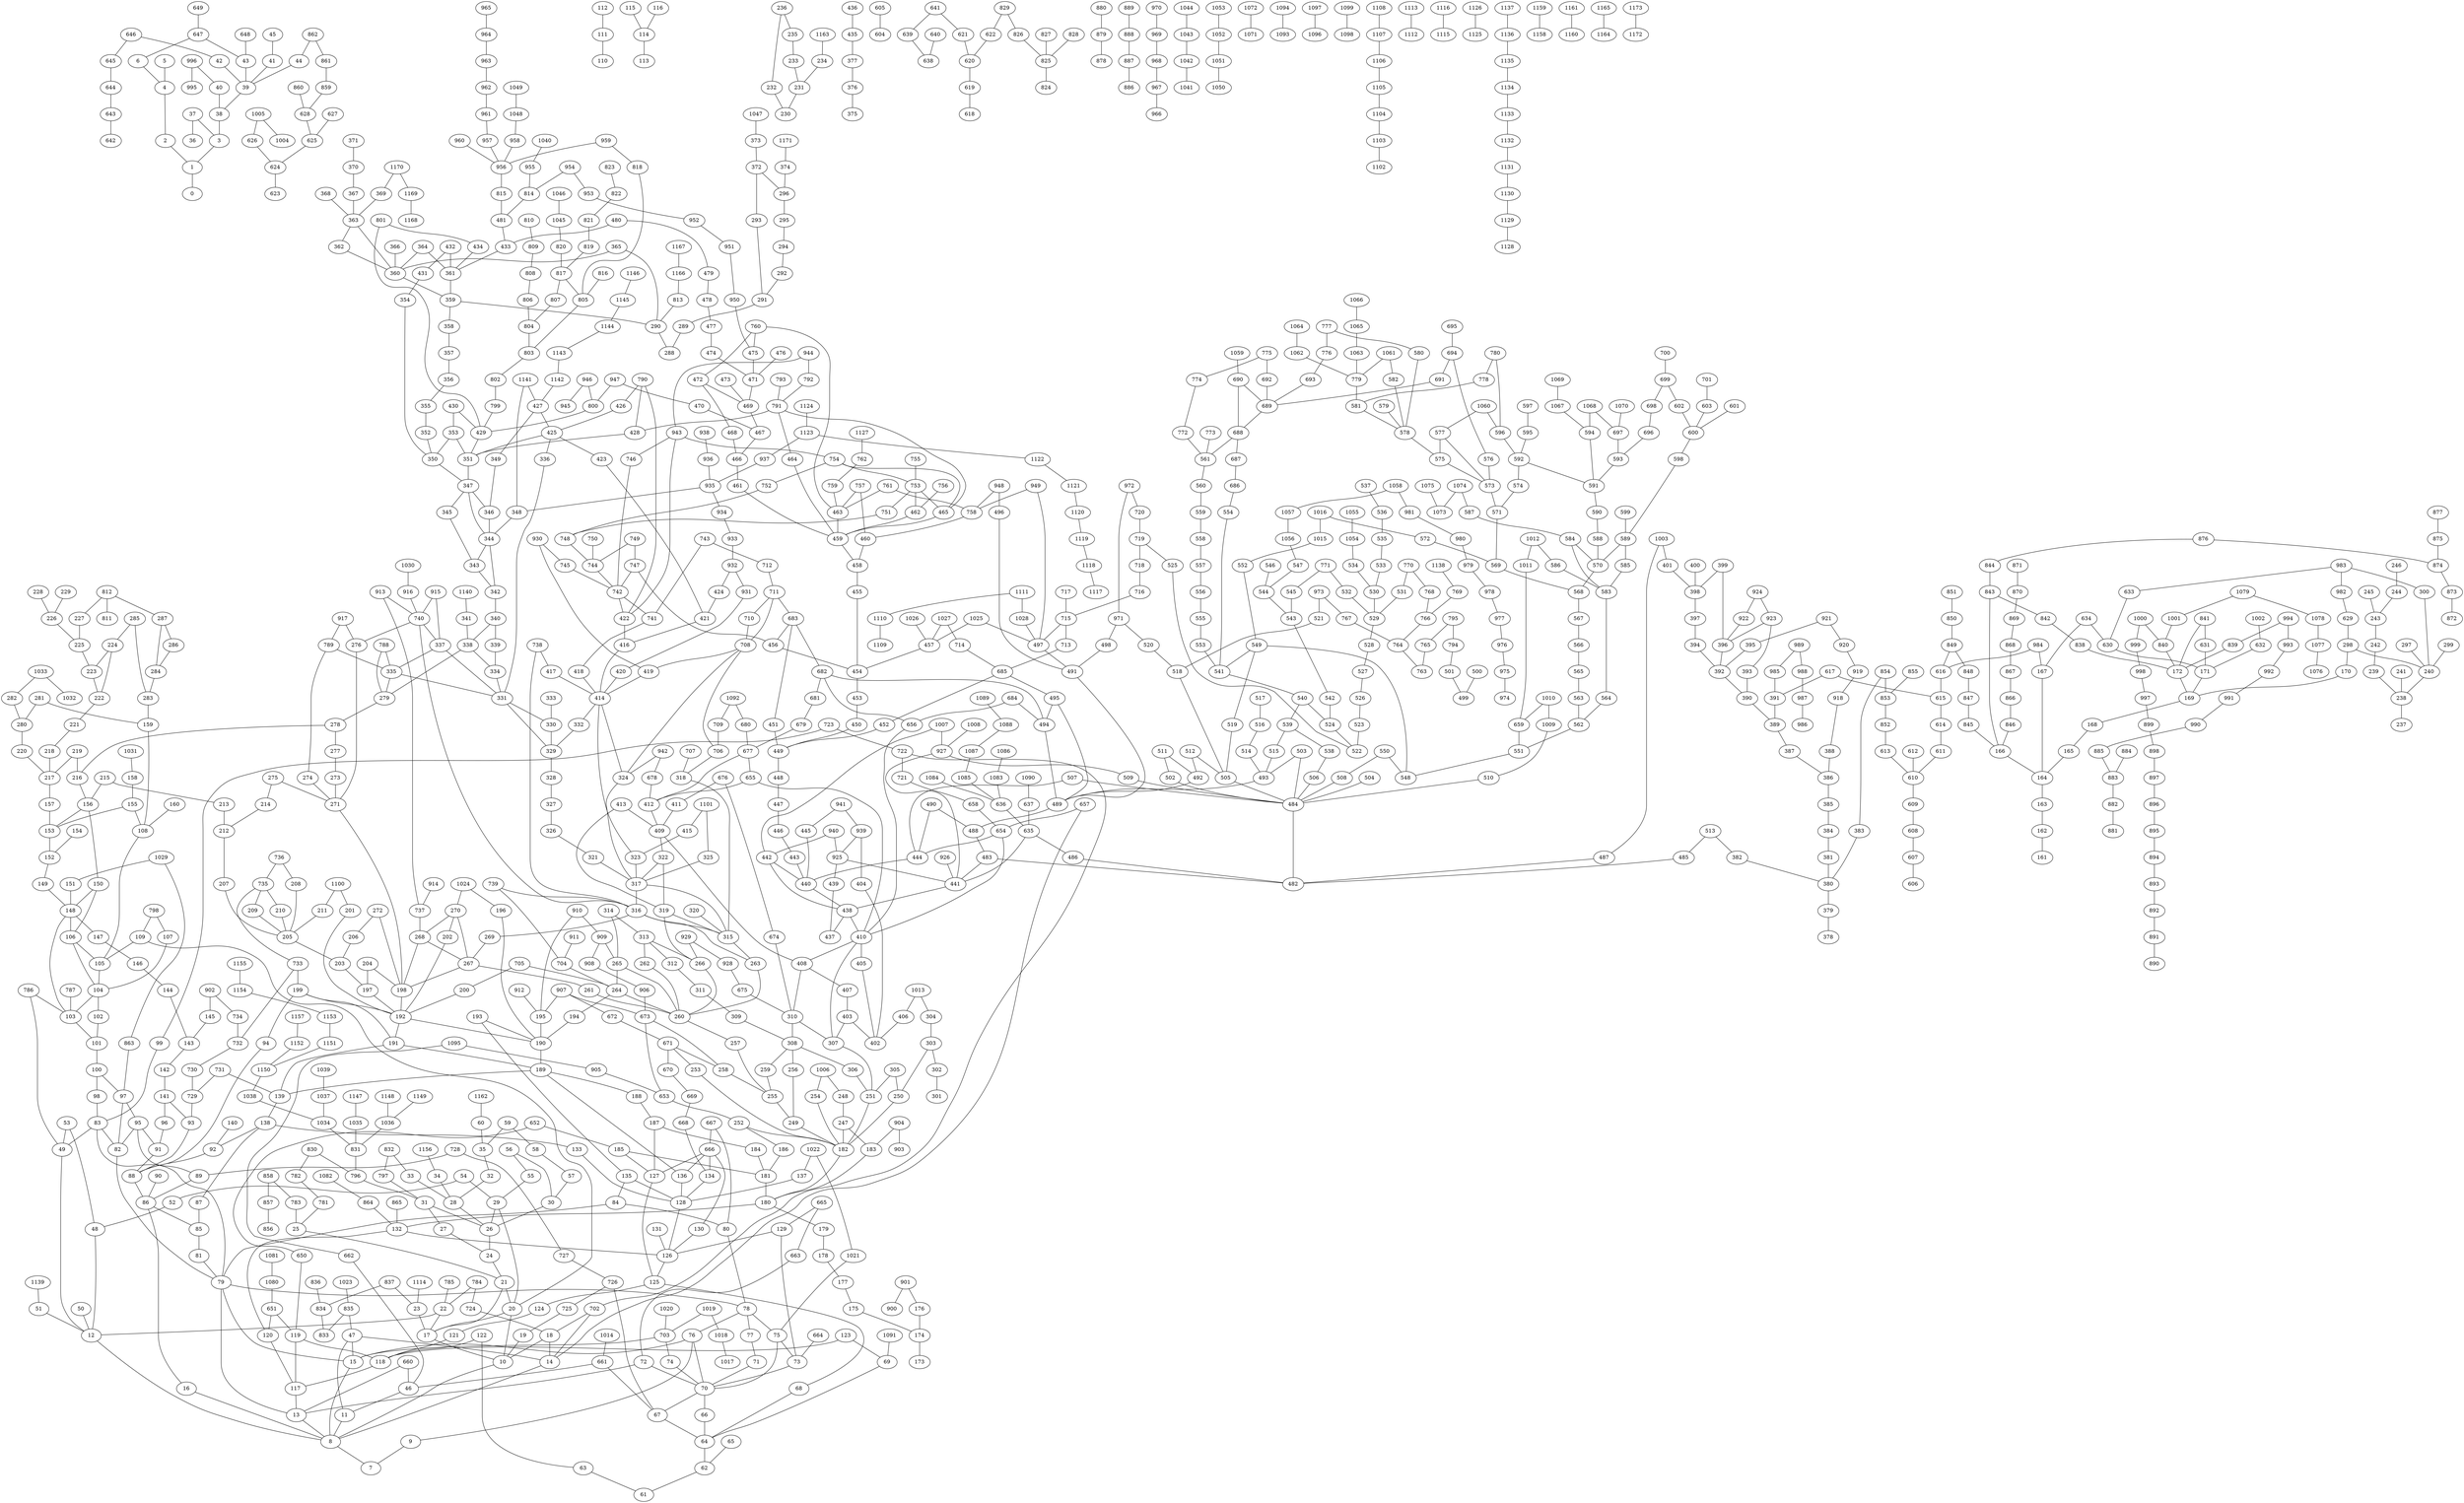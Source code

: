 /* Created by igraph 0.7.1 */
graph {
  0 [
    com=0
  ];
  1 [
    com=0
  ];
  2 [
    com=0
  ];
  3 [
    com=0
  ];
  4 [
    com=0
  ];
  5 [
    com=0
  ];
  6 [
    com=0
  ];
  7 [
    com=1
  ];
  8 [
    com=1
  ];
  9 [
    com=1
  ];
  10 [
    com=1
  ];
  11 [
    com=1
  ];
  12 [
    com=1
  ];
  13 [
    com=1
  ];
  14 [
    com=1
  ];
  15 [
    com=1
  ];
  16 [
    com=2
  ];
  17 [
    com=1
  ];
  18 [
    com=1
  ];
  19 [
    com=1
  ];
  20 [
    com=1
  ];
  21 [
    com=1
  ];
  22 [
    com=1
  ];
  23 [
    com=1
  ];
  24 [
    com=3
  ];
  25 [
    com=1
  ];
  26 [
    com=3
  ];
  27 [
    com=3
  ];
  28 [
    com=3
  ];
  29 [
    com=1
  ];
  30 [
    com=3
  ];
  31 [
    com=3
  ];
  32 [
    com=3
  ];
  33 [
    com=3
  ];
  34 [
    com=3
  ];
  35 [
    com=3
  ];
  36 [
    com=0
  ];
  37 [
    com=0
  ];
  38 [
    com=0
  ];
  39 [
    com=0
  ];
  40 [
    com=0
  ];
  41 [
    com=0
  ];
  42 [
    com=0
  ];
  43 [
    com=0
  ];
  44 [
    com=0
  ];
  45 [
    com=0
  ];
  46 [
    com=1
  ];
  47 [
    com=1
  ];
  48 [
    com=1
  ];
  49 [
    com=1
  ];
  50 [
    com=1
  ];
  51 [
    com=1
  ];
  52 [
    com=1
  ];
  53 [
    com=1
  ];
  54 [
    com=1
  ];
  55 [
    com=3
  ];
  56 [
    com=3
  ];
  57 [
    com=3
  ];
  58 [
    com=3
  ];
  59 [
    com=3
  ];
  60 [
    com=3
  ];
  61 [
    com=4
  ];
  62 [
    com=4
  ];
  63 [
    com=4
  ];
  64 [
    com=1
  ];
  65 [
    com=4
  ];
  66 [
    com=1
  ];
  67 [
    com=1
  ];
  68 [
    com=4
  ];
  69 [
    com=4
  ];
  70 [
    com=1
  ];
  71 [
    com=1
  ];
  72 [
    com=1
  ];
  73 [
    com=1
  ];
  74 [
    com=1
  ];
  75 [
    com=1
  ];
  76 [
    com=1
  ];
  77 [
    com=1
  ];
  78 [
    com=1
  ];
  79 [
    com=1
  ];
  80 [
    com=4
  ];
  81 [
    com=2
  ];
  82 [
    com=5
  ];
  83 [
    com=1
  ];
  84 [
    com=4
  ];
  85 [
    com=2
  ];
  86 [
    com=2
  ];
  87 [
    com=2
  ];
  88 [
    com=2
  ];
  89 [
    com=2
  ];
  90 [
    com=2
  ];
  91 [
    com=5
  ];
  92 [
    com=2
  ];
  93 [
    com=2
  ];
  94 [
    com=2
  ];
  95 [
    com=5
  ];
  96 [
    com=2
  ];
  97 [
    com=5
  ];
  98 [
    com=5
  ];
  99 [
    com=1
  ];
  100 [
    com=5
  ];
  101 [
    com=5
  ];
  102 [
    com=5
  ];
  103 [
    com=5
  ];
  104 [
    com=5
  ];
  105 [
    com=5
  ];
  106 [
    com=5
  ];
  107 [
    com=5
  ];
  108 [
    com=5
  ];
  109 [
    com=5
  ];
  110 [
    com=6
  ];
  111 [
    com=6
  ];
  112 [
    com=6
  ];
  113 [
    com=7
  ];
  114 [
    com=7
  ];
  115 [
    com=7
  ];
  116 [
    com=7
  ];
  117 [
    com=4
  ];
  118 [
    com=4
  ];
  119 [
    com=4
  ];
  120 [
    com=4
  ];
  121 [
    com=4
  ];
  122 [
    com=4
  ];
  123 [
    com=4
  ];
  124 [
    com=4
  ];
  125 [
    com=4
  ];
  126 [
    com=4
  ];
  127 [
    com=8
  ];
  128 [
    com=4
  ];
  129 [
    com=1
  ];
  130 [
    com=4
  ];
  131 [
    com=4
  ];
  132 [
    com=4
  ];
  133 [
    com=2
  ];
  134 [
    com=4
  ];
  135 [
    com=4
  ];
  136 [
    com=4
  ];
  137 [
    com=4
  ];
  138 [
    com=2
  ];
  139 [
    com=2
  ];
  140 [
    com=2
  ];
  141 [
    com=2
  ];
  142 [
    com=2
  ];
  143 [
    com=2
  ];
  144 [
    com=5
  ];
  145 [
    com=2
  ];
  146 [
    com=5
  ];
  147 [
    com=5
  ];
  148 [
    com=5
  ];
  149 [
    com=5
  ];
  150 [
    com=5
  ];
  151 [
    com=5
  ];
  152 [
    com=5
  ];
  153 [
    com=5
  ];
  154 [
    com=5
  ];
  155 [
    com=5
  ];
  156 [
    com=5
  ];
  157 [
    com=5
  ];
  158 [
    com=5
  ];
  159 [
    com=5
  ];
  160 [
    com=5
  ];
  161 [
    com=9
  ];
  162 [
    com=9
  ];
  163 [
    com=9
  ];
  164 [
    com=9
  ];
  165 [
    com=9
  ];
  166 [
    com=9
  ];
  167 [
    com=9
  ];
  168 [
    com=9
  ];
  169 [
    com=9
  ];
  170 [
    com=9
  ];
  171 [
    com=9
  ];
  172 [
    com=9
  ];
  173 [
    com=8
  ];
  174 [
    com=8
  ];
  175 [
    com=8
  ];
  176 [
    com=8
  ];
  177 [
    com=8
  ];
  178 [
    com=8
  ];
  179 [
    com=8
  ];
  180 [
    com=8
  ];
  181 [
    com=8
  ];
  182 [
    com=8
  ];
  183 [
    com=8
  ];
  184 [
    com=8
  ];
  185 [
    com=8
  ];
  186 [
    com=8
  ];
  187 [
    com=8
  ];
  188 [
    com=2
  ];
  189 [
    com=2
  ];
  190 [
    com=2
  ];
  191 [
    com=2
  ];
  192 [
    com=2
  ];
  193 [
    com=4
  ];
  194 [
    com=2
  ];
  195 [
    com=8
  ];
  196 [
    com=2
  ];
  197 [
    com=2
  ];
  198 [
    com=2
  ];
  199 [
    com=2
  ];
  200 [
    com=2
  ];
  201 [
    com=2
  ];
  202 [
    com=2
  ];
  203 [
    com=2
  ];
  204 [
    com=2
  ];
  205 [
    com=2
  ];
  206 [
    com=2
  ];
  207 [
    com=10
  ];
  208 [
    com=2
  ];
  209 [
    com=2
  ];
  210 [
    com=2
  ];
  211 [
    com=2
  ];
  212 [
    com=10
  ];
  213 [
    com=10
  ];
  214 [
    com=10
  ];
  215 [
    com=10
  ];
  216 [
    com=10
  ];
  217 [
    com=5
  ];
  218 [
    com=5
  ];
  219 [
    com=10
  ];
  220 [
    com=5
  ];
  221 [
    com=5
  ];
  222 [
    com=5
  ];
  223 [
    com=5
  ];
  224 [
    com=5
  ];
  225 [
    com=5
  ];
  226 [
    com=5
  ];
  227 [
    com=5
  ];
  228 [
    com=5
  ];
  229 [
    com=5
  ];
  230 [
    com=11
  ];
  231 [
    com=11
  ];
  232 [
    com=11
  ];
  233 [
    com=11
  ];
  234 [
    com=11
  ];
  235 [
    com=11
  ];
  236 [
    com=11
  ];
  237 [
    com=9
  ];
  238 [
    com=9
  ];
  239 [
    com=9
  ];
  240 [
    com=9
  ];
  241 [
    com=9
  ];
  242 [
    com=9
  ];
  243 [
    com=9
  ];
  244 [
    com=9
  ];
  245 [
    com=9
  ];
  246 [
    com=9
  ];
  247 [
    com=8
  ];
  248 [
    com=8
  ];
  249 [
    com=8
  ];
  250 [
    com=8
  ];
  251 [
    com=8
  ];
  252 [
    com=8
  ];
  253 [
    com=8
  ];
  254 [
    com=8
  ];
  255 [
    com=8
  ];
  256 [
    com=8
  ];
  257 [
    com=8
  ];
  258 [
    com=8
  ];
  259 [
    com=8
  ];
  260 [
    com=2
  ];
  261 [
    com=2
  ];
  262 [
    com=2
  ];
  263 [
    com=12
  ];
  264 [
    com=2
  ];
  265 [
    com=2
  ];
  266 [
    com=2
  ];
  267 [
    com=2
  ];
  268 [
    com=2
  ];
  269 [
    com=2
  ];
  270 [
    com=2
  ];
  271 [
    com=10
  ];
  272 [
    com=2
  ];
  273 [
    com=10
  ];
  274 [
    com=10
  ];
  275 [
    com=10
  ];
  276 [
    com=10
  ];
  277 [
    com=10
  ];
  278 [
    com=10
  ];
  279 [
    com=10
  ];
  280 [
    com=5
  ];
  281 [
    com=5
  ];
  282 [
    com=5
  ];
  283 [
    com=5
  ];
  284 [
    com=5
  ];
  285 [
    com=5
  ];
  286 [
    com=5
  ];
  287 [
    com=5
  ];
  288 [
    com=13
  ];
  289 [
    com=13
  ];
  290 [
    com=13
  ];
  291 [
    com=13
  ];
  292 [
    com=13
  ];
  293 [
    com=13
  ];
  294 [
    com=13
  ];
  295 [
    com=13
  ];
  296 [
    com=13
  ];
  297 [
    com=9
  ];
  298 [
    com=9
  ];
  299 [
    com=9
  ];
  300 [
    com=9
  ];
  301 [
    com=8
  ];
  302 [
    com=8
  ];
  303 [
    com=8
  ];
  304 [
    com=8
  ];
  305 [
    com=8
  ];
  306 [
    com=8
  ];
  307 [
    com=12
  ];
  308 [
    com=8
  ];
  309 [
    com=8
  ];
  310 [
    com=12
  ];
  311 [
    com=8
  ];
  312 [
    com=8
  ];
  313 [
    com=2
  ];
  314 [
    com=2
  ];
  315 [
    com=12
  ];
  316 [
    com=12
  ];
  317 [
    com=12
  ];
  318 [
    com=12
  ];
  319 [
    com=12
  ];
  320 [
    com=12
  ];
  321 [
    com=10
  ];
  322 [
    com=12
  ];
  323 [
    com=12
  ];
  324 [
    com=12
  ];
  325 [
    com=12
  ];
  326 [
    com=10
  ];
  327 [
    com=10
  ];
  328 [
    com=10
  ];
  329 [
    com=10
  ];
  330 [
    com=10
  ];
  331 [
    com=10
  ];
  332 [
    com=10
  ];
  333 [
    com=10
  ];
  334 [
    com=14
  ];
  335 [
    com=10
  ];
  336 [
    com=15
  ];
  337 [
    com=10
  ];
  338 [
    com=14
  ];
  339 [
    com=14
  ];
  340 [
    com=14
  ];
  341 [
    com=14
  ];
  342 [
    com=14
  ];
  343 [
    com=14
  ];
  344 [
    com=14
  ];
  345 [
    com=14
  ];
  346 [
    com=14
  ];
  347 [
    com=14
  ];
  348 [
    com=14
  ];
  349 [
    com=14
  ];
  350 [
    com=13
  ];
  351 [
    com=15
  ];
  352 [
    com=13
  ];
  353 [
    com=13
  ];
  354 [
    com=13
  ];
  355 [
    com=13
  ];
  356 [
    com=13
  ];
  357 [
    com=13
  ];
  358 [
    com=13
  ];
  359 [
    com=13
  ];
  360 [
    com=13
  ];
  361 [
    com=13
  ];
  362 [
    com=13
  ];
  363 [
    com=13
  ];
  364 [
    com=13
  ];
  365 [
    com=13
  ];
  366 [
    com=13
  ];
  367 [
    com=13
  ];
  368 [
    com=13
  ];
  369 [
    com=13
  ];
  370 [
    com=13
  ];
  371 [
    com=13
  ];
  372 [
    com=13
  ];
  373 [
    com=13
  ];
  374 [
    com=13
  ];
  375 [
    com=16
  ];
  376 [
    com=16
  ];
  377 [
    com=16
  ];
  378 [
    com=17
  ];
  379 [
    com=17
  ];
  380 [
    com=17
  ];
  381 [
    com=18
  ];
  382 [
    com=17
  ];
  383 [
    com=17
  ];
  384 [
    com=18
  ];
  385 [
    com=18
  ];
  386 [
    com=18
  ];
  387 [
    com=18
  ];
  388 [
    com=18
  ];
  389 [
    com=18
  ];
  390 [
    com=18
  ];
  391 [
    com=18
  ];
  392 [
    com=18
  ];
  393 [
    com=18
  ];
  394 [
    com=18
  ];
  395 [
    com=18
  ];
  396 [
    com=18
  ];
  397 [
    com=18
  ];
  398 [
    com=18
  ];
  399 [
    com=18
  ];
  400 [
    com=18
  ];
  401 [
    com=18
  ];
  402 [
    com=12
  ];
  403 [
    com=12
  ];
  404 [
    com=19
  ];
  405 [
    com=12
  ];
  406 [
    com=8
  ];
  407 [
    com=12
  ];
  408 [
    com=12
  ];
  409 [
    com=12
  ];
  410 [
    com=12
  ];
  411 [
    com=12
  ];
  412 [
    com=12
  ];
  413 [
    com=12
  ];
  414 [
    com=12
  ];
  415 [
    com=12
  ];
  416 [
    com=15
  ];
  417 [
    com=12
  ];
  418 [
    com=12
  ];
  419 [
    com=12
  ];
  420 [
    com=14
  ];
  421 [
    com=15
  ];
  422 [
    com=15
  ];
  423 [
    com=15
  ];
  424 [
    com=14
  ];
  425 [
    com=15
  ];
  426 [
    com=15
  ];
  427 [
    com=14
  ];
  428 [
    com=15
  ];
  429 [
    com=13
  ];
  430 [
    com=13
  ];
  431 [
    com=13
  ];
  432 [
    com=13
  ];
  433 [
    com=20
  ];
  434 [
    com=13
  ];
  435 [
    com=16
  ];
  436 [
    com=16
  ];
  437 [
    com=19
  ];
  438 [
    com=19
  ];
  439 [
    com=19
  ];
  440 [
    com=19
  ];
  441 [
    com=19
  ];
  442 [
    com=19
  ];
  443 [
    com=19
  ];
  444 [
    com=19
  ];
  445 [
    com=19
  ];
  446 [
    com=19
  ];
  447 [
    com=19
  ];
  448 [
    com=19
  ];
  449 [
    com=21
  ];
  450 [
    com=21
  ];
  451 [
    com=21
  ];
  452 [
    com=21
  ];
  453 [
    com=21
  ];
  454 [
    com=21
  ];
  455 [
    com=21
  ];
  456 [
    com=21
  ];
  457 [
    com=21
  ];
  458 [
    com=21
  ];
  459 [
    com=15
  ];
  460 [
    com=21
  ];
  461 [
    com=20
  ];
  462 [
    com=15
  ];
  463 [
    com=21
  ];
  464 [
    com=15
  ];
  465 [
    com=15
  ];
  466 [
    com=20
  ];
  467 [
    com=20
  ];
  468 [
    com=20
  ];
  469 [
    com=20
  ];
  470 [
    com=20
  ];
  471 [
    com=20
  ];
  472 [
    com=20
  ];
  473 [
    com=20
  ];
  474 [
    com=20
  ];
  475 [
    com=20
  ];
  476 [
    com=20
  ];
  477 [
    com=20
  ];
  478 [
    com=20
  ];
  479 [
    com=20
  ];
  480 [
    com=20
  ];
  481 [
    com=20
  ];
  482 [
    com=19
  ];
  483 [
    com=19
  ];
  484 [
    com=22
  ];
  485 [
    com=17
  ];
  486 [
    com=19
  ];
  487 [
    com=18
  ];
  488 [
    com=19
  ];
  489 [
    com=21
  ];
  490 [
    com=19
  ];
  491 [
    com=21
  ];
  492 [
    com=22
  ];
  493 [
    com=22
  ];
  494 [
    com=21
  ];
  495 [
    com=21
  ];
  496 [
    com=21
  ];
  497 [
    com=21
  ];
  498 [
    com=21
  ];
  499 [
    com=23
  ];
  500 [
    com=23
  ];
  501 [
    com=23
  ];
  502 [
    com=22
  ];
  503 [
    com=22
  ];
  504 [
    com=22
  ];
  505 [
    com=22
  ];
  506 [
    com=22
  ];
  507 [
    com=19
  ];
  508 [
    com=22
  ];
  509 [
    com=19
  ];
  510 [
    com=22
  ];
  511 [
    com=22
  ];
  512 [
    com=22
  ];
  513 [
    com=17
  ];
  514 [
    com=22
  ];
  515 [
    com=22
  ];
  516 [
    com=22
  ];
  517 [
    com=22
  ];
  518 [
    com=21
  ];
  519 [
    com=22
  ];
  520 [
    com=21
  ];
  521 [
    com=23
  ];
  522 [
    com=23
  ];
  523 [
    com=23
  ];
  524 [
    com=23
  ];
  525 [
    com=23
  ];
  526 [
    com=23
  ];
  527 [
    com=23
  ];
  528 [
    com=23
  ];
  529 [
    com=23
  ];
  530 [
    com=23
  ];
  531 [
    com=23
  ];
  532 [
    com=23
  ];
  533 [
    com=23
  ];
  534 [
    com=23
  ];
  535 [
    com=23
  ];
  536 [
    com=23
  ];
  537 [
    com=23
  ];
  538 [
    com=22
  ];
  539 [
    com=22
  ];
  540 [
    com=22
  ];
  541 [
    com=22
  ];
  542 [
    com=23
  ];
  543 [
    com=23
  ];
  544 [
    com=23
  ];
  545 [
    com=23
  ];
  546 [
    com=23
  ];
  547 [
    com=23
  ];
  548 [
    com=22
  ];
  549 [
    com=22
  ];
  550 [
    com=22
  ];
  551 [
    com=22
  ];
  552 [
    com=22
  ];
  553 [
    com=24
  ];
  554 [
    com=24
  ];
  555 [
    com=24
  ];
  556 [
    com=24
  ];
  557 [
    com=24
  ];
  558 [
    com=24
  ];
  559 [
    com=24
  ];
  560 [
    com=24
  ];
  561 [
    com=24
  ];
  562 [
    com=22
  ];
  563 [
    com=22
  ];
  564 [
    com=22
  ];
  565 [
    com=22
  ];
  566 [
    com=22
  ];
  567 [
    com=22
  ];
  568 [
    com=22
  ];
  569 [
    com=22
  ];
  570 [
    com=22
  ];
  571 [
    com=22
  ];
  572 [
    com=22
  ];
  573 [
    com=24
  ];
  574 [
    com=22
  ];
  575 [
    com=24
  ];
  576 [
    com=24
  ];
  577 [
    com=24
  ];
  578 [
    com=24
  ];
  579 [
    com=24
  ];
  580 [
    com=24
  ];
  581 [
    com=24
  ];
  582 [
    com=24
  ];
  583 [
    com=22
  ];
  584 [
    com=22
  ];
  585 [
    com=22
  ];
  586 [
    com=22
  ];
  587 [
    com=22
  ];
  588 [
    com=25
  ];
  589 [
    com=22
  ];
  590 [
    com=25
  ];
  591 [
    com=25
  ];
  592 [
    com=24
  ];
  593 [
    com=25
  ];
  594 [
    com=25
  ];
  595 [
    com=24
  ];
  596 [
    com=24
  ];
  597 [
    com=24
  ];
  598 [
    com=22
  ];
  599 [
    com=22
  ];
  600 [
    com=25
  ];
  601 [
    com=25
  ];
  602 [
    com=25
  ];
  603 [
    com=25
  ];
  604 [
    com=26
  ];
  605 [
    com=26
  ];
  606 [
    com=17
  ];
  607 [
    com=17
  ];
  608 [
    com=17
  ];
  609 [
    com=17
  ];
  610 [
    com=17
  ];
  611 [
    com=17
  ];
  612 [
    com=17
  ];
  613 [
    com=17
  ];
  614 [
    com=17
  ];
  615 [
    com=9
  ];
  616 [
    com=9
  ];
  617 [
    com=9
  ];
  618 [
    com=27
  ];
  619 [
    com=27
  ];
  620 [
    com=27
  ];
  621 [
    com=27
  ];
  622 [
    com=27
  ];
  623 [
    com=0
  ];
  624 [
    com=0
  ];
  625 [
    com=0
  ];
  626 [
    com=0
  ];
  627 [
    com=0
  ];
  628 [
    com=0
  ];
  629 [
    com=9
  ];
  630 [
    com=9
  ];
  631 [
    com=9
  ];
  632 [
    com=9
  ];
  633 [
    com=9
  ];
  634 [
    com=9
  ];
  635 [
    com=19
  ];
  636 [
    com=19
  ];
  637 [
    com=19
  ];
  638 [
    com=27
  ];
  639 [
    com=27
  ];
  640 [
    com=27
  ];
  641 [
    com=27
  ];
  642 [
    com=0
  ];
  643 [
    com=0
  ];
  644 [
    com=0
  ];
  645 [
    com=0
  ];
  646 [
    com=0
  ];
  647 [
    com=0
  ];
  648 [
    com=0
  ];
  649 [
    com=0
  ];
  650 [
    com=8
  ];
  651 [
    com=4
  ];
  652 [
    com=8
  ];
  653 [
    com=8
  ];
  654 [
    com=1
  ];
  655 [
    com=12
  ];
  656 [
    com=21
  ];
  657 [
    com=1
  ];
  658 [
    com=1
  ];
  659 [
    com=22
  ];
  660 [
    com=1
  ];
  661 [
    com=1
  ];
  662 [
    com=8
  ];
  663 [
    com=1
  ];
  664 [
    com=1
  ];
  665 [
    com=1
  ];
  666 [
    com=4
  ];
  667 [
    com=4
  ];
  668 [
    com=8
  ];
  669 [
    com=8
  ];
  670 [
    com=8
  ];
  671 [
    com=8
  ];
  672 [
    com=8
  ];
  673 [
    com=8
  ];
  674 [
    com=12
  ];
  675 [
    com=2
  ];
  676 [
    com=12
  ];
  677 [
    com=12
  ];
  678 [
    com=12
  ];
  679 [
    com=21
  ];
  680 [
    com=12
  ];
  681 [
    com=21
  ];
  682 [
    com=21
  ];
  683 [
    com=21
  ];
  684 [
    com=21
  ];
  685 [
    com=21
  ];
  686 [
    com=24
  ];
  687 [
    com=24
  ];
  688 [
    com=24
  ];
  689 [
    com=24
  ];
  690 [
    com=24
  ];
  691 [
    com=24
  ];
  692 [
    com=24
  ];
  693 [
    com=24
  ];
  694 [
    com=24
  ];
  695 [
    com=24
  ];
  696 [
    com=25
  ];
  697 [
    com=25
  ];
  698 [
    com=25
  ];
  699 [
    com=25
  ];
  700 [
    com=25
  ];
  701 [
    com=25
  ];
  702 [
    com=1
  ];
  703 [
    com=1
  ];
  704 [
    com=12
  ];
  705 [
    com=2
  ];
  706 [
    com=12
  ];
  707 [
    com=12
  ];
  708 [
    com=12
  ];
  709 [
    com=12
  ];
  710 [
    com=12
  ];
  711 [
    com=12
  ];
  712 [
    com=12
  ];
  713 [
    com=21
  ];
  714 [
    com=21
  ];
  715 [
    com=21
  ];
  716 [
    com=21
  ];
  717 [
    com=21
  ];
  718 [
    com=21
  ];
  719 [
    com=21
  ];
  720 [
    com=21
  ];
  721 [
    com=1
  ];
  722 [
    com=1
  ];
  723 [
    com=1
  ];
  724 [
    com=1
  ];
  725 [
    com=1
  ];
  726 [
    com=1
  ];
  727 [
    com=2
  ];
  728 [
    com=2
  ];
  729 [
    com=2
  ];
  730 [
    com=2
  ];
  731 [
    com=2
  ];
  732 [
    com=2
  ];
  733 [
    com=2
  ];
  734 [
    com=2
  ];
  735 [
    com=2
  ];
  736 [
    com=2
  ];
  737 [
    com=10
  ];
  738 [
    com=12
  ];
  739 [
    com=12
  ];
  740 [
    com=10
  ];
  741 [
    com=12
  ];
  742 [
    com=15
  ];
  743 [
    com=12
  ];
  744 [
    com=15
  ];
  745 [
    com=12
  ];
  746 [
    com=15
  ];
  747 [
    com=15
  ];
  748 [
    com=15
  ];
  749 [
    com=15
  ];
  750 [
    com=15
  ];
  751 [
    com=15
  ];
  752 [
    com=15
  ];
  753 [
    com=15
  ];
  754 [
    com=15
  ];
  755 [
    com=15
  ];
  756 [
    com=15
  ];
  757 [
    com=21
  ];
  758 [
    com=21
  ];
  759 [
    com=21
  ];
  760 [
    com=20
  ];
  761 [
    com=21
  ];
  762 [
    com=21
  ];
  763 [
    com=23
  ];
  764 [
    com=23
  ];
  765 [
    com=23
  ];
  766 [
    com=23
  ];
  767 [
    com=23
  ];
  768 [
    com=23
  ];
  769 [
    com=23
  ];
  770 [
    com=23
  ];
  771 [
    com=23
  ];
  772 [
    com=24
  ];
  773 [
    com=24
  ];
  774 [
    com=24
  ];
  775 [
    com=24
  ];
  776 [
    com=24
  ];
  777 [
    com=24
  ];
  778 [
    com=24
  ];
  779 [
    com=24
  ];
  780 [
    com=24
  ];
  781 [
    com=3
  ];
  782 [
    com=3
  ];
  783 [
    com=1
  ];
  784 [
    com=1
  ];
  785 [
    com=1
  ];
  786 [
    com=1
  ];
  787 [
    com=5
  ];
  788 [
    com=10
  ];
  789 [
    com=10
  ];
  790 [
    com=15
  ];
  791 [
    com=15
  ];
  792 [
    com=15
  ];
  793 [
    com=15
  ];
  794 [
    com=23
  ];
  795 [
    com=23
  ];
  796 [
    com=3
  ];
  797 [
    com=3
  ];
  798 [
    com=5
  ];
  799 [
    com=28
  ];
  800 [
    com=20
  ];
  801 [
    com=13
  ];
  802 [
    com=28
  ];
  803 [
    com=28
  ];
  804 [
    com=28
  ];
  805 [
    com=28
  ];
  806 [
    com=28
  ];
  807 [
    com=28
  ];
  808 [
    com=28
  ];
  809 [
    com=28
  ];
  810 [
    com=28
  ];
  811 [
    com=5
  ];
  812 [
    com=5
  ];
  813 [
    com=13
  ];
  814 [
    com=20
  ];
  815 [
    com=20
  ];
  816 [
    com=28
  ];
  817 [
    com=28
  ];
  818 [
    com=28
  ];
  819 [
    com=28
  ];
  820 [
    com=28
  ];
  821 [
    com=28
  ];
  822 [
    com=28
  ];
  823 [
    com=28
  ];
  824 [
    com=27
  ];
  825 [
    com=27
  ];
  826 [
    com=27
  ];
  827 [
    com=27
  ];
  828 [
    com=27
  ];
  829 [
    com=27
  ];
  830 [
    com=3
  ];
  831 [
    com=3
  ];
  832 [
    com=3
  ];
  833 [
    com=1
  ];
  834 [
    com=1
  ];
  835 [
    com=1
  ];
  836 [
    com=1
  ];
  837 [
    com=1
  ];
  838 [
    com=9
  ];
  839 [
    com=29
  ];
  840 [
    com=30
  ];
  841 [
    com=9
  ];
  842 [
    com=9
  ];
  843 [
    com=9
  ];
  844 [
    com=9
  ];
  845 [
    com=9
  ];
  846 [
    com=9
  ];
  847 [
    com=9
  ];
  848 [
    com=9
  ];
  849 [
    com=9
  ];
  850 [
    com=9
  ];
  851 [
    com=9
  ];
  852 [
    com=17
  ];
  853 [
    com=17
  ];
  854 [
    com=17
  ];
  855 [
    com=17
  ];
  856 [
    com=1
  ];
  857 [
    com=1
  ];
  858 [
    com=1
  ];
  859 [
    com=0
  ];
  860 [
    com=0
  ];
  861 [
    com=0
  ];
  862 [
    com=0
  ];
  863 [
    com=5
  ];
  864 [
    com=4
  ];
  865 [
    com=4
  ];
  866 [
    com=9
  ];
  867 [
    com=9
  ];
  868 [
    com=9
  ];
  869 [
    com=9
  ];
  870 [
    com=9
  ];
  871 [
    com=9
  ];
  872 [
    com=9
  ];
  873 [
    com=9
  ];
  874 [
    com=9
  ];
  875 [
    com=9
  ];
  876 [
    com=9
  ];
  877 [
    com=9
  ];
  878 [
    com=31
  ];
  879 [
    com=31
  ];
  880 [
    com=31
  ];
  881 [
    com=29
  ];
  882 [
    com=29
  ];
  883 [
    com=29
  ];
  884 [
    com=29
  ];
  885 [
    com=29
  ];
  886 [
    com=32
  ];
  887 [
    com=32
  ];
  888 [
    com=32
  ];
  889 [
    com=32
  ];
  890 [
    com=30
  ];
  891 [
    com=30
  ];
  892 [
    com=30
  ];
  893 [
    com=30
  ];
  894 [
    com=30
  ];
  895 [
    com=30
  ];
  896 [
    com=30
  ];
  897 [
    com=30
  ];
  898 [
    com=30
  ];
  899 [
    com=30
  ];
  900 [
    com=8
  ];
  901 [
    com=8
  ];
  902 [
    com=2
  ];
  903 [
    com=8
  ];
  904 [
    com=8
  ];
  905 [
    com=8
  ];
  906 [
    com=8
  ];
  907 [
    com=8
  ];
  908 [
    com=8
  ];
  909 [
    com=8
  ];
  910 [
    com=8
  ];
  911 [
    com=12
  ];
  912 [
    com=8
  ];
  913 [
    com=10
  ];
  914 [
    com=10
  ];
  915 [
    com=10
  ];
  916 [
    com=10
  ];
  917 [
    com=10
  ];
  918 [
    com=18
  ];
  919 [
    com=18
  ];
  920 [
    com=18
  ];
  921 [
    com=18
  ];
  922 [
    com=18
  ];
  923 [
    com=18
  ];
  924 [
    com=18
  ];
  925 [
    com=19
  ];
  926 [
    com=19
  ];
  927 [
    com=19
  ];
  928 [
    com=2
  ];
  929 [
    com=2
  ];
  930 [
    com=12
  ];
  931 [
    com=14
  ];
  932 [
    com=14
  ];
  933 [
    com=14
  ];
  934 [
    com=14
  ];
  935 [
    com=14
  ];
  936 [
    com=14
  ];
  937 [
    com=14
  ];
  938 [
    com=14
  ];
  939 [
    com=19
  ];
  940 [
    com=19
  ];
  941 [
    com=19
  ];
  942 [
    com=12
  ];
  943 [
    com=15
  ];
  944 [
    com=15
  ];
  945 [
    com=20
  ];
  946 [
    com=20
  ];
  947 [
    com=20
  ];
  948 [
    com=21
  ];
  949 [
    com=21
  ];
  950 [
    com=20
  ];
  951 [
    com=20
  ];
  952 [
    com=20
  ];
  953 [
    com=20
  ];
  954 [
    com=20
  ];
  955 [
    com=20
  ];
  956 [
    com=28
  ];
  957 [
    com=28
  ];
  958 [
    com=28
  ];
  959 [
    com=28
  ];
  960 [
    com=28
  ];
  961 [
    com=28
  ];
  962 [
    com=28
  ];
  963 [
    com=28
  ];
  964 [
    com=28
  ];
  965 [
    com=28
  ];
  966 [
    com=33
  ];
  967 [
    com=33
  ];
  968 [
    com=33
  ];
  969 [
    com=33
  ];
  970 [
    com=33
  ];
  971 [
    com=21
  ];
  972 [
    com=21
  ];
  973 [
    com=23
  ];
  974 [
    com=23
  ];
  975 [
    com=23
  ];
  976 [
    com=23
  ];
  977 [
    com=23
  ];
  978 [
    com=23
  ];
  979 [
    com=23
  ];
  980 [
    com=23
  ];
  981 [
    com=23
  ];
  982 [
    com=9
  ];
  983 [
    com=9
  ];
  984 [
    com=9
  ];
  985 [
    com=18
  ];
  986 [
    com=18
  ];
  987 [
    com=18
  ];
  988 [
    com=18
  ];
  989 [
    com=18
  ];
  990 [
    com=29
  ];
  991 [
    com=29
  ];
  992 [
    com=29
  ];
  993 [
    com=29
  ];
  994 [
    com=29
  ];
  995 [
    com=0
  ];
  996 [
    com=0
  ];
  997 [
    com=30
  ];
  998 [
    com=30
  ];
  999 [
    com=30
  ];
  1000 [
    com=30
  ];
  1001 [
    com=30
  ];
  1002 [
    com=9
  ];
  1003 [
    com=18
  ];
  1004 [
    com=0
  ];
  1005 [
    com=0
  ];
  1006 [
    com=8
  ];
  1007 [
    com=19
  ];
  1008 [
    com=19
  ];
  1009 [
    com=22
  ];
  1010 [
    com=22
  ];
  1011 [
    com=22
  ];
  1012 [
    com=22
  ];
  1013 [
    com=8
  ];
  1014 [
    com=1
  ];
  1015 [
    com=22
  ];
  1016 [
    com=22
  ];
  1017 [
    com=1
  ];
  1018 [
    com=1
  ];
  1019 [
    com=1
  ];
  1020 [
    com=1
  ];
  1021 [
    com=4
  ];
  1022 [
    com=4
  ];
  1023 [
    com=1
  ];
  1024 [
    com=2
  ];
  1025 [
    com=21
  ];
  1026 [
    com=21
  ];
  1027 [
    com=21
  ];
  1028 [
    com=21
  ];
  1029 [
    com=5
  ];
  1030 [
    com=10
  ];
  1031 [
    com=5
  ];
  1032 [
    com=5
  ];
  1033 [
    com=5
  ];
  1034 [
    com=3
  ];
  1035 [
    com=3
  ];
  1036 [
    com=3
  ];
  1037 [
    com=3
  ];
  1038 [
    com=3
  ];
  1039 [
    com=3
  ];
  1040 [
    com=20
  ];
  1041 [
    com=34
  ];
  1042 [
    com=34
  ];
  1043 [
    com=34
  ];
  1044 [
    com=34
  ];
  1045 [
    com=28
  ];
  1046 [
    com=28
  ];
  1047 [
    com=13
  ];
  1048 [
    com=28
  ];
  1049 [
    com=28
  ];
  1050 [
    com=35
  ];
  1051 [
    com=35
  ];
  1052 [
    com=35
  ];
  1053 [
    com=35
  ];
  1054 [
    com=23
  ];
  1055 [
    com=23
  ];
  1056 [
    com=23
  ];
  1057 [
    com=23
  ];
  1058 [
    com=23
  ];
  1059 [
    com=24
  ];
  1060 [
    com=24
  ];
  1061 [
    com=24
  ];
  1062 [
    com=24
  ];
  1063 [
    com=24
  ];
  1064 [
    com=24
  ];
  1065 [
    com=24
  ];
  1066 [
    com=24
  ];
  1067 [
    com=25
  ];
  1068 [
    com=25
  ];
  1069 [
    com=25
  ];
  1070 [
    com=25
  ];
  1071 [
    com=36
  ];
  1072 [
    com=36
  ];
  1073 [
    com=22
  ];
  1074 [
    com=22
  ];
  1075 [
    com=22
  ];
  1076 [
    com=30
  ];
  1077 [
    com=30
  ];
  1078 [
    com=30
  ];
  1079 [
    com=30
  ];
  1080 [
    com=4
  ];
  1081 [
    com=4
  ];
  1082 [
    com=4
  ];
  1083 [
    com=19
  ];
  1084 [
    com=19
  ];
  1085 [
    com=19
  ];
  1086 [
    com=19
  ];
  1087 [
    com=19
  ];
  1088 [
    com=19
  ];
  1089 [
    com=19
  ];
  1090 [
    com=19
  ];
  1091 [
    com=4
  ];
  1092 [
    com=12
  ];
  1093 [
    com=37
  ];
  1094 [
    com=37
  ];
  1095 [
    com=8
  ];
  1096 [
    com=38
  ];
  1097 [
    com=38
  ];
  1098 [
    com=39
  ];
  1099 [
    com=39
  ];
  1100 [
    com=2
  ];
  1101 [
    com=12
  ];
  1102 [
    com=40
  ];
  1103 [
    com=40
  ];
  1104 [
    com=40
  ];
  1105 [
    com=40
  ];
  1106 [
    com=40
  ];
  1107 [
    com=40
  ];
  1108 [
    com=40
  ];
  1109 [
    com=21
  ];
  1110 [
    com=21
  ];
  1111 [
    com=21
  ];
  1112 [
    com=41
  ];
  1113 [
    com=41
  ];
  1114 [
    com=1
  ];
  1115 [
    com=42
  ];
  1116 [
    com=42
  ];
  1117 [
    com=14
  ];
  1118 [
    com=14
  ];
  1119 [
    com=14
  ];
  1120 [
    com=14
  ];
  1121 [
    com=14
  ];
  1122 [
    com=14
  ];
  1123 [
    com=14
  ];
  1124 [
    com=14
  ];
  1125 [
    com=43
  ];
  1126 [
    com=43
  ];
  1127 [
    com=21
  ];
  1128 [
    com=44
  ];
  1129 [
    com=44
  ];
  1130 [
    com=44
  ];
  1131 [
    com=44
  ];
  1132 [
    com=44
  ];
  1133 [
    com=44
  ];
  1134 [
    com=44
  ];
  1135 [
    com=44
  ];
  1136 [
    com=44
  ];
  1137 [
    com=44
  ];
  1138 [
    com=23
  ];
  1139 [
    com=1
  ];
  1140 [
    com=14
  ];
  1141 [
    com=14
  ];
  1142 [
    com=14
  ];
  1143 [
    com=14
  ];
  1144 [
    com=14
  ];
  1145 [
    com=14
  ];
  1146 [
    com=14
  ];
  1147 [
    com=3
  ];
  1148 [
    com=3
  ];
  1149 [
    com=3
  ];
  1150 [
    com=3
  ];
  1151 [
    com=3
  ];
  1152 [
    com=3
  ];
  1153 [
    com=3
  ];
  1154 [
    com=3
  ];
  1155 [
    com=3
  ];
  1156 [
    com=3
  ];
  1157 [
    com=3
  ];
  1158 [
    com=45
  ];
  1159 [
    com=45
  ];
  1160 [
    com=46
  ];
  1161 [
    com=46
  ];
  1162 [
    com=3
  ];
  1163 [
    com=11
  ];
  1164 [
    com=47
  ];
  1165 [
    com=47
  ];
  1166 [
    com=13
  ];
  1167 [
    com=13
  ];
  1168 [
    com=13
  ];
  1169 [
    com=13
  ];
  1170 [
    com=13
  ];
  1171 [
    com=13
  ];
  1172 [
    com=48
  ];
  1173 [
    com=48
  ];

  1173 -- 1172;
  1171 -- 374;
  1170 -- 1169;
  1170 -- 369;
  1169 -- 1168;
  1167 -- 1166;
  1166 -- 813;
  1165 -- 1164;
  1163 -- 234;
  1162 -- 60;
  1161 -- 1160;
  1159 -- 1158;
  1157 -- 1152;
  1156 -- 34;
  1155 -- 1154;
  1154 -- 1153;
  1153 -- 1151;
  1152 -- 1150;
  1151 -- 1150;
  1150 -- 1038;
  1149 -- 1036;
  1148 -- 1036;
  1147 -- 1035;
  1146 -- 1145;
  1145 -- 1144;
  1144 -- 1143;
  1143 -- 1142;
  1142 -- 427;
  1141 -- 348;
  1141 -- 427;
  1140 -- 341;
  1139 -- 51;
  1138 -- 769;
  1137 -- 1136;
  1136 -- 1135;
  1135 -- 1134;
  1134 -- 1133;
  1133 -- 1132;
  1132 -- 1131;
  1131 -- 1130;
  1130 -- 1129;
  1129 -- 1128;
  1127 -- 762;
  1126 -- 1125;
  1124 -- 1123;
  1123 -- 1122;
  1123 -- 937;
  1122 -- 1121;
  1121 -- 1120;
  1120 -- 1119;
  1119 -- 1118;
  1118 -- 1117;
  1116 -- 1115;
  1114 -- 23;
  1113 -- 1112;
  1111 -- 1110;
  1111 -- 1028;
  1110 -- 1109;
  1108 -- 1107;
  1107 -- 1106;
  1106 -- 1105;
  1105 -- 1104;
  1104 -- 1103;
  1103 -- 1102;
  1101 -- 325;
  1101 -- 415;
  1100 -- 201;
  1100 -- 211;
  1099 -- 1098;
  1097 -- 1096;
  1095 -- 662;
  1095 -- 905;
  1094 -- 1093;
  1092 -- 680;
  1092 -- 709;
  1091 -- 69;
  1090 -- 637;
  1089 -- 1088;
  1088 -- 1087;
  1087 -- 1085;
  1086 -- 1083;
  1085 -- 636;
  1084 -- 636;
  1083 -- 636;
  1082 -- 864;
  1081 -- 1080;
  1080 -- 651;
  1079 -- 1078;
  1079 -- 1001;
  1078 -- 1077;
  1077 -- 1076;
  1075 -- 1073;
  1074 -- 1073;
  1074 -- 587;
  1072 -- 1071;
  1070 -- 697;
  1069 -- 1067;
  1068 -- 594;
  1068 -- 697;
  1067 -- 594;
  1066 -- 1065;
  1065 -- 1063;
  1064 -- 1062;
  1063 -- 779;
  1062 -- 779;
  1061 -- 582;
  1061 -- 779;
  1060 -- 577;
  1060 -- 596;
  1059 -- 690;
  1058 -- 1057;
  1058 -- 981;
  1057 -- 1056;
  1056 -- 547;
  1055 -- 1054;
  1054 -- 534;
  1053 -- 1052;
  1052 -- 1051;
  1051 -- 1050;
  1049 -- 1048;
  1048 -- 958;
  1047 -- 373;
  1046 -- 1045;
  1045 -- 820;
  1044 -- 1043;
  1043 -- 1042;
  1042 -- 1041;
  1040 -- 955;
  1039 -- 1037;
  1038 -- 1034;
  1037 -- 1034;
  1036 -- 831;
  1035 -- 831;
  1034 -- 831;
  1033 -- 1032;
  1033 -- 282;
  1031 -- 158;
  1030 -- 916;
  1029 -- 863;
  1029 -- 151;
  1028 -- 497;
  1027 -- 457;
  1027 -- 714;
  1026 -- 457;
  1025 -- 457;
  1025 -- 497;
  1024 -- 196;
  1024 -- 270;
  1023 -- 835;
  1022 -- 1021;
  1022 -- 137;
  1021 -- 75;
  1020 -- 703;
  1019 -- 1018;
  1019 -- 703;
  1018 -- 1017;
  1016 -- 1015;
  1016 -- 572;
  1015 -- 552;
  1014 -- 661;
  1013 -- 304;
  1013 -- 406;
  1012 -- 1011;
  1012 -- 586;
  1011 -- 659;
  1010 -- 1009;
  1010 -- 659;
  1009 -- 510;
  1008 -- 927;
  1007 -- 927;
  1007 -- 442;
  1006 -- 248;
  1006 -- 254;
  1005 -- 1004;
  1005 -- 626;
  1003 -- 401;
  1003 -- 487;
  1002 -- 632;
  1001 -- 840;
  1000 -- 999;
  1000 -- 840;
  999 -- 998;
  998 -- 997;
  997 -- 899;
  996 -- 995;
  996 -- 40;
  994 -- 993;
  994 -- 839;
  993 -- 992;
  992 -- 991;
  991 -- 990;
  990 -- 885;
  989 -- 988;
  989 -- 985;
  988 -- 987;
  987 -- 986;
  985 -- 391;
  984 -- 167;
  984 -- 616;
  983 -- 982;
  983 -- 633;
  983 -- 300;
  982 -- 629;
  981 -- 980;
  980 -- 979;
  979 -- 978;
  978 -- 977;
  977 -- 976;
  976 -- 975;
  975 -- 974;
  973 -- 521;
  973 -- 767;
  972 -- 971;
  972 -- 720;
  971 -- 520;
  971 -- 498;
  970 -- 969;
  969 -- 968;
  968 -- 967;
  967 -- 966;
  965 -- 964;
  964 -- 963;
  963 -- 962;
  962 -- 961;
  961 -- 957;
  960 -- 956;
  959 -- 956;
  959 -- 818;
  958 -- 956;
  957 -- 956;
  956 -- 815;
  955 -- 814;
  954 -- 953;
  954 -- 814;
  953 -- 952;
  952 -- 951;
  951 -- 950;
  950 -- 475;
  949 -- 758;
  949 -- 497;
  948 -- 496;
  948 -- 758;
  947 -- 800;
  947 -- 470;
  946 -- 945;
  946 -- 800;
  944 -- 943;
  944 -- 792;
  943 -- 746;
  943 -- 754;
  943 -- 422;
  942 -- 678;
  942 -- 324;
  941 -- 939;
  941 -- 445;
  940 -- 925;
  940 -- 442;
  939 -- 925;
  939 -- 404;
  938 -- 936;
  937 -- 935;
  936 -- 935;
  935 -- 934;
  935 -- 348;
  934 -- 933;
  933 -- 932;
  932 -- 931;
  932 -- 424;
  931 -- 420;
  930 -- 419;
  930 -- 745;
  929 -- 928;
  929 -- 266;
  928 -- 675;
  927 -- 441;
  927 -- 509;
  926 -- 441;
  925 -- 441;
  925 -- 439;
  924 -- 922;
  924 -- 923;
  923 -- 396;
  923 -- 393;
  922 -- 396;
  921 -- 920;
  921 -- 395;
  920 -- 919;
  919 -- 918;
  918 -- 388;
  917 -- 789;
  917 -- 276;
  916 -- 740;
  915 -- 740;
  915 -- 337;
  914 -- 737;
  913 -- 737;
  913 -- 740;
  912 -- 195;
  911 -- 704;
  910 -- 909;
  910 -- 195;
  909 -- 908;
  909 -- 265;
  908 -- 906;
  907 -- 673;
  907 -- 672;
  907 -- 195;
  906 -- 673;
  905 -- 653;
  904 -- 903;
  904 -- 183;
  902 -- 734;
  902 -- 145;
  901 -- 900;
  901 -- 176;
  899 -- 898;
  898 -- 897;
  897 -- 896;
  896 -- 895;
  895 -- 894;
  894 -- 893;
  893 -- 892;
  892 -- 891;
  891 -- 890;
  889 -- 888;
  888 -- 887;
  887 -- 886;
  885 -- 883;
  884 -- 883;
  883 -- 882;
  882 -- 881;
  880 -- 879;
  879 -- 878;
  877 -- 875;
  876 -- 874;
  876 -- 844;
  875 -- 874;
  874 -- 873;
  873 -- 872;
  871 -- 870;
  870 -- 869;
  869 -- 868;
  868 -- 867;
  867 -- 866;
  866 -- 846;
  865 -- 132;
  864 -- 132;
  863 -- 97;
  862 -- 861;
  862 -- 44;
  861 -- 859;
  860 -- 628;
  859 -- 628;
  858 -- 857;
  858 -- 783;
  857 -- 856;
  855 -- 853;
  854 -- 853;
  854 -- 383;
  853 -- 852;
  852 -- 613;
  851 -- 850;
  850 -- 849;
  849 -- 848;
  849 -- 616;
  848 -- 847;
  847 -- 845;
  846 -- 166;
  845 -- 166;
  844 -- 843;
  843 -- 842;
  843 -- 166;
  842 -- 838;
  841 -- 172;
  841 -- 631;
  840 -- 172;
  839 -- 172;
  838 -- 172;
  837 -- 834;
  837 -- 23;
  836 -- 834;
  835 -- 833;
  835 -- 47;
  834 -- 833;
  832 -- 797;
  832 -- 33;
  831 -- 796;
  830 -- 782;
  830 -- 796;
  829 -- 826;
  829 -- 622;
  828 -- 825;
  827 -- 825;
  826 -- 825;
  825 -- 824;
  823 -- 822;
  822 -- 821;
  405 -- 402;
  410 -- 405;
  404 -- 402;
  403 -- 402;
  407 -- 403;
  403 -- 307;
  756 -- 462;
  406 -- 402;
  750 -- 744;
  399 -- 398;
  399 -- 396;
  398 -- 397;
  400 -- 398;
  401 -- 398;
  415 -- 323;
  397 -- 394;
  396 -- 392;
  395 -- 392;
  392 -- 390;
  394 -- 392;
  755 -- 753;
  388 -- 386;
  382 -- 380;
  513 -- 382;
  380 -- 379;
  381 -- 380;
  383 -- 380;
  201 -- 192;
  379 -- 378;
  377 -- 376;
  435 -- 377;
  374 -- 296;
  595 -- 592;
  597 -- 595;
  372 -- 293;
  372 -- 296;
  373 -- 372;
  371 -- 370;
  320 -- 315;
  370 -- 367;
  319 -- 315;
  322 -- 319;
  319 -- 266;
  413 -- 319;
  369 -- 363;
  592 -- 591;
  592 -- 574;
  596 -- 592;
  368 -- 363;
  367 -- 363;
  314 -- 313;
  314 -- 265;
  364 -- 360;
  364 -- 361;
  363 -- 360;
  363 -- 362;
  664 -- 73;
  362 -- 360;
  361 -- 359;
  432 -- 361;
  433 -- 361;
  434 -- 361;
  360 -- 359;
  365 -- 360;
  366 -- 360;
  359 -- 358;
  359 -- 290;
  358 -- 357;
  357 -- 356;
  662 -- 46;
  356 -- 355;
  355 -- 352;
  354 -- 350;
  431 -- 354;
  353 -- 350;
  353 -- 351;
  430 -- 353;
  352 -- 350;
  351 -- 347;
  425 -- 351;
  428 -- 351;
  429 -- 351;
  350 -- 347;
  684 -- 494;
  684 -- 656;
  348 -- 344;
  514 -- 493;
  516 -- 514;
  347 -- 344;
  347 -- 346;
  347 -- 345;
  656 -- 410;
  682 -- 656;
  345 -- 343;
  563 -- 562;
  565 -- 563;
  342 -- 340;
  343 -- 342;
  344 -- 342;
  665 -- 129;
  665 -- 663;
  341 -- 338;
  485 -- 482;
  513 -- 485;
  339 -- 334;
  340 -- 339;
  337 -- 331;
  337 -- 335;
  740 -- 337;
  334 -- 331;
  338 -- 334;
  123 -- 118;
  123 -- 69;
  332 -- 329;
  414 -- 332;
  331 -- 329;
  331 -- 330;
  335 -- 331;
  336 -- 331;
  69 -- 64;
  329 -- 328;
  330 -- 329;
  439 -- 437;
  328 -- 327;
  490 -- 488;
  490 -- 444;
  327 -- 326;
  326 -- 321;
  637 -- 635;
  408 -- 407;
  325 -- 317;
  323 -- 317;
  414 -- 323;
  322 -- 317;
  409 -- 322;
  321 -- 317;
  376 -- 375;
  140 -- 92;
  90 -- 86;
  317 -- 315;
  317 -- 316;
  324 -- 317;
  315 -- 263;
  318 -- 315;
  316 -- 315;
  313 -- 312;
  313 -- 262;
  313 -- 266;
  311 -- 309;
  312 -- 311;
  636 -- 635;
  309 -- 308;
  308 -- 306;
  308 -- 259;
  310 -- 308;
  308 -- 256;
  307 -- 251;
  410 -- 307;
  310 -- 307;
  306 -- 251;
  442 -- 438;
  442 -- 440;
  305 -- 250;
  305 -- 251;
  302 -- 301;
  340 -- 338;
  338 -- 279;
  299 -- 240;
  298 -- 240;
  298 -- 170;
  629 -- 298;
  297 -- 240;
  296 -- 295;
  294 -- 292;
  295 -- 294;
  293 -- 291;
  413 -- 409;
  292 -- 291;
  291 -- 289;
  303 -- 302;
  303 -- 250;
  304 -- 303;
  290 -- 288;
  365 -- 290;
  813 -- 290;
  289 -- 288;
  287 -- 284;
  287 -- 286;
  812 -- 287;
  286 -- 284;
  285 -- 283;
  285 -- 224;
  555 -- 553;
  556 -- 555;
  284 -- 283;
  283 -- 159;
  278 -- 277;
  278 -- 216;
  279 -- 278;
  277 -- 273;
  273 -- 271;
  697 -- 593;
  271 -- 198;
  274 -- 271;
  275 -- 271;
  276 -- 271;
  267 -- 261;
  267 -- 198;
  268 -- 267;
  269 -- 267;
  270 -- 267;
  349 -- 346;
  427 -- 349;
  526 -- 523;
  527 -- 526;
  266 -- 260;
  265 -- 260;
  265 -- 264;
  263 -- 260;
  316 -- 263;
  262 -- 260;
  261 -- 260;
  594 -- 591;
  260 -- 257;
  264 -- 260;
  257 -- 255;
  255 -- 249;
  258 -- 255;
  259 -- 255;
  254 -- 182;
  251 -- 182;
  253 -- 182;
  671 -- 253;
  393 -- 390;
  252 -- 182;
  252 -- 186;
  653 -- 252;
  250 -- 182;
  249 -- 182;
  256 -- 249;
  335 -- 279;
  788 -- 335;
  789 -- 335;
  247 -- 182;
  247 -- 183;
  248 -- 247;
  779 -- 581;
  246 -- 244;
  245 -- 243;
  788 -- 279;
  244 -- 243;
  582 -- 578;
  241 -- 238;
  238 -- 237;
  239 -- 238;
  240 -- 238;
  695 -- 694;
  640 -- 638;
  236 -- 235;
  236 -- 232;
  234 -- 231;
  575 -- 573;
  578 -- 575;
  577 -- 575;
  300 -- 240;
  651 -- 119;
  651 -- 120;
  232 -- 230;
  231 -- 230;
  233 -- 231;
  229 -- 226;
  558 -- 557;
  559 -- 558;
  228 -- 226;
  227 -- 225;
  812 -- 227;
  560 -- 559;
  226 -- 225;
  225 -- 223;
  547 -- 544;
  224 -- 222;
  224 -- 223;
  553 -- 541;
  223 -- 222;
  222 -- 221;
  221 -- 218;
  534 -- 530;
  218 -- 217;
  217 -- 157;
  219 -- 217;
  220 -- 217;
  216 -- 156;
  219 -- 216;
  203 -- 197;
  205 -- 203;
  206 -- 203;
  215 -- 213;
  215 -- 156;
  197 -- 192;
  204 -- 197;
  213 -- 212;
  212 -- 207;
  214 -- 212;
  207 -- 205;
  208 -- 205;
  209 -- 205;
  210 -- 205;
  211 -- 205;
  202 -- 192;
  270 -- 202;
  386 -- 385;
  387 -- 386;
  200 -- 192;
  705 -- 200;
  333 -- 330;
  450 -- 449;
  453 -- 450;
  199 -- 192;
  733 -- 199;
  199 -- 191;
  199 -- 94;
  198 -- 192;
  204 -- 198;
  268 -- 198;
  272 -- 198;
  272 -- 206;
  446 -- 443;
  447 -- 446;
  136 -- 128;
  189 -- 136;
  666 -- 136;
  264 -- 194;
  704 -- 264;
  705 -- 264;
  82 -- 79;
  95 -- 82;
  83 -- 82;
  97 -- 82;
  62 -- 61;
  63 -- 61;
  71 -- 70;
  77 -- 71;
  68 -- 64;
  125 -- 68;
  70 -- 66;
  72 -- 70;
  73 -- 70;
  70 -- 67;
  74 -- 70;
  75 -- 70;
  76 -- 70;
  661 -- 46;
  661 -- 67;
  78 -- 77;
  344 -- 343;
  680 -- 677;
  24 -- 21;
  26 -- 24;
  27 -- 24;
  37 -- 36;
  37 -- 3;
  84 -- 79;
  135 -- 84;
  84 -- 80;
  86 -- 85;
  88 -- 86;
  89 -- 86;
  86 -- 16;
  57 -- 30;
  58 -- 57;
  586 -- 583;
  59 -- 58;
  59 -- 35;
  66 -- 64;
  648 -- 43;
  389 -- 387;
  707 -- 318;
  65 -- 62;
  35 -- 32;
  60 -- 35;
  64 -- 62;
  390 -- 389;
  712 -- 711;
  743 -- 712;
  384 -- 381;
  385 -- 384;
  132 -- 126;
  180 -- 132;
  132 -- 120;
  391 -- 389;
  743 -- 741;
  154 -- 152;
  131 -- 126;
  6 -- 4;
  647 -- 6;
  97 -- 95;
  100 -- 97;
  56 -- 55;
  56 -- 30;
  55 -- 29;
  659 -- 551;
  45 -- 41;
  54 -- 52;
  54 -- 29;
  79 -- 78;
  81 -- 79;
  83 -- 79;
  79 -- 13;
  79 -- 15;
  519 -- 505;
  549 -- 519;
  789 -- 274;
  53 -- 48;
  53 -- 49;
  492 -- 489;
  511 -- 492;
  512 -- 492;
  156 -- 153;
  156 -- 150;
  408 -- 310;
  674 -- 310;
  675 -- 310;
  41 -- 39;
  52 -- 48;
  510 -- 484;
  78 -- 75;
  78 -- 76;
  80 -- 78;
  512 -- 505;
  67 -- 64;
  726 -- 67;
  51 -- 12;
  511 -- 502;
  49 -- 12;
  83 -- 49;
  786 -- 49;
  32 -- 28;
  487 -- 482;
  120 -- 117;
  39 -- 38;
  42 -- 39;
  43 -- 39;
  44 -- 39;
  48 -- 12;
  509 -- 484;
  21 -- 17;
  25 -- 21;
  21 -- 20;
  571 -- 569;
  573 -- 571;
  574 -- 571;
  281 -- 280;
  281 -- 159;
  587 -- 584;
  109 -- 105;
  109 -- 20;
  798 -- 109;
  149 -- 148;
  152 -- 149;
  275 -- 214;
  34 -- 28;
  542 -- 524;
  543 -- 542;
  242 -- 239;
  243 -- 242;
  106 -- 104;
  106 -- 105;
  148 -- 106;
  150 -- 106;
  148 -- 147;
  148 -- 103;
  150 -- 148;
  151 -- 148;
  17 -- 10;
  22 -- 17;
  20 -- 17;
  23 -- 17;
  632 -- 171;
  445 -- 440;
  111 -- 110;
  112 -- 111;
  667 -- 80;
  91 -- 88;
  95 -- 91;
  96 -- 91;
  193 -- 190;
  193 -- 135;
  280 -- 220;
  282 -- 280;
  20 -- 10;
  29 -- 20;
  31 -- 27;
  85 -- 81;
  552 -- 549;
  14 -- 8;
  657 -- 14;
  702 -- 14;
  18 -- 14;
  47 -- 14;
  102 -- 101;
  104 -- 102;
  30 -- 26;
  671 -- 258;
  673 -- 258;
  28 -- 26;
  33 -- 28;
  12 -- 8;
  22 -- 12;
  50 -- 12;
  11 -- 8;
  46 -- 11;
  47 -- 11;
  735 -- 209;
  155 -- 153;
  155 -- 108;
  158 -- 155;
  105 -- 104;
  108 -- 105;
  9 -- 7;
  76 -- 9;
  703 -- 74;
  98 -- 83;
  100 -- 98;
  436 -- 435;
  146 -- 144;
  147 -- 146;
  13 -- 8;
  117 -- 13;
  660 -- 13;
  72 -- 13;
  1 -- 0;
  2 -- 1;
  3 -- 1;
  145 -- 143;
  663 -- 72;
  4 -- 2;
  172 -- 169;
  104 -- 103;
  107 -- 104;
  137 -- 128;
  29 -- 26;
  31 -- 26;
  38 -- 3;
  626 -- 624;
  346 -- 344;
  122 -- 63;
  129 -- 73;
  75 -- 73;
  5 -- 4;
  130 -- 126;
  666 -- 130;
  8 -- 7;
  235 -- 233;
  773 -- 561;
  784 -- 22;
  785 -- 22;
  10 -- 8;
  15 -- 8;
  16 -- 8;
  709 -- 706;
  166 -- 164;
  736 -- 208;
  153 -- 152;
  157 -- 153;
  740 -- 276;
  183 -- 180;
  660 -- 46;
  706 -- 318;
  99 -- 83;
  703 -- 15;
  690 -- 688;
  690 -- 689;
  781 -- 25;
  783 -- 25;
  18 -- 10;
  19 -- 10;
  631 -- 171;
  134 -- 128;
  666 -- 134;
  668 -- 134;
  124 -- 121;
  125 -- 124;
  94 -- 88;
  47 -- 15;
  114 -- 113;
  115 -- 114;
  116 -- 114;
  316 -- 269;
  163 -- 162;
  164 -- 163;
  798 -- 107;
  162 -- 161;
  422 -- 416;
  742 -- 422;
  790 -- 422;
  646 -- 42;
  737 -- 268;
  270 -- 268;
  167 -- 164;
  634 -- 167;
  647 -- 43;
  129 -- 126;
  40 -- 38;
  700 -- 699;
  796 -- 31;
  797 -- 31;
  185 -- 181;
  652 -- 185;
  185 -- 127;
  168 -- 165;
  169 -- 168;
  170 -- 169;
  171 -- 169;
  76 -- 15;
  87 -- 85;
  141 -- 96;
  498 -- 491;
  448 -- 447;
  139 -- 138;
  189 -- 139;
  731 -- 139;
  191 -- 139;
  723 -- 99;
  144 -- 143;
  189 -- 188;
  190 -- 189;
  191 -- 189;
  820 -- 817;
  101 -- 100;
  103 -- 101;
  577 -- 573;
  786 -- 103;
  787 -- 103;
  174 -- 173;
  92 -- 88;
  93 -- 88;
  572 -- 569;
  135 -- 128;
  667 -- 666;
  95 -- 89;
  194 -- 190;
  414 -- 324;
  708 -- 324;
  541 -- 540;
  549 -- 541;
  554 -- 541;
  118 -- 117;
  119 -- 117;
  121 -- 118;
  122 -- 118;
  119 -- 118;
  138 -- 87;
  650 -- 119;
  617 -- 391;
  126 -- 125;
  127 -- 125;
  196 -- 190;
  128 -- 126;
  443 -- 440;
  187 -- 127;
  666 -- 127;
  138 -- 133;
  138 -- 92;
  702 -- 18;
  724 -- 18;
  133 -- 128;
  725 -- 19;
  457 -- 454;
  176 -- 174;
  142 -- 141;
  141 -- 93;
  728 -- 89;
  143 -- 142;
  720 -- 719;
  192 -- 191;
  729 -- 93;
  723 -- 722;
  780 -- 596;
  735 -- 210;
  159 -- 108;
  160 -- 108;
  599 -- 589;
  549 -- 548;
  738 -- 316;
  739 -- 316;
  740 -- 316;
  165 -- 164;
  630 -- 171;
  175 -- 174;
  497 -- 491;
  715 -- 497;
  177 -- 175;
  195 -- 190;
  178 -- 177;
  179 -- 178;
  180 -- 179;
  181 -- 180;
  182 -- 180;
  184 -- 181;
  186 -- 181;
  425 -- 336;
  187 -- 184;
  188 -- 187;
  192 -- 190;
  409 -- 408;
  410 -- 408;
  411 -- 409;
  412 -- 409;
  438 -- 410;
  654 -- 410;
  655 -- 410;
  676 -- 411;
  677 -- 412;
  655 -- 412;
  678 -- 412;
  416 -- 414;
  417 -- 414;
  418 -- 414;
  419 -- 414;
  420 -- 414;
  421 -- 416;
  738 -- 417;
  741 -- 418;
  708 -- 419;
  423 -- 421;
  424 -- 421;
  425 -- 423;
  469 -- 467;
  471 -- 469;
  472 -- 469;
  473 -- 469;
  426 -- 425;
  427 -- 425;
  790 -- 426;
  517 -- 516;
  790 -- 428;
  791 -- 428;
  799 -- 429;
  800 -- 429;
  801 -- 429;
  430 -- 429;
  566 -- 565;
  432 -- 431;
  714 -- 685;
  717 -- 715;
  480 -- 433;
  481 -- 433;
  801 -- 434;
  438 -- 437;
  440 -- 438;
  441 -- 438;
  444 -- 440;
  483 -- 441;
  635 -- 441;
  654 -- 444;
  507 -- 444;
  449 -- 448;
  451 -- 449;
  452 -- 449;
  683 -- 451;
  685 -- 452;
  454 -- 453;
  455 -- 454;
  456 -- 454;
  458 -- 455;
  683 -- 456;
  747 -- 456;
  459 -- 458;
  460 -- 458;
  461 -- 459;
  462 -- 459;
  463 -- 459;
  464 -- 459;
  465 -- 459;
  757 -- 460;
  758 -- 460;
  466 -- 461;
  753 -- 462;
  757 -- 463;
  759 -- 463;
  760 -- 463;
  761 -- 463;
  791 -- 464;
  753 -- 465;
  791 -- 465;
  754 -- 465;
  467 -- 466;
  468 -- 466;
  470 -- 467;
  472 -- 468;
  474 -- 471;
  475 -- 471;
  476 -- 471;
  760 -- 472;
  528 -- 527;
  477 -- 474;
  760 -- 475;
  529 -- 528;
  478 -- 477;
  762 -- 759;
  479 -- 478;
  480 -- 479;
  814 -- 481;
  815 -- 481;
  483 -- 482;
  484 -- 482;
  486 -- 482;
  488 -- 483;
  502 -- 484;
  503 -- 484;
  504 -- 484;
  505 -- 484;
  506 -- 484;
  507 -- 484;
  508 -- 484;
  635 -- 486;
  489 -- 488;
  491 -- 489;
  493 -- 489;
  494 -- 489;
  495 -- 489;
  496 -- 491;
  503 -- 493;
  515 -- 493;
  682 -- 494;
  495 -- 494;
  685 -- 495;
  500 -- 499;
  501 -- 499;
  794 -- 501;
  769 -- 766;
  518 -- 505;
  538 -- 506;
  550 -- 508;
  539 -- 515;
  520 -- 518;
  521 -- 518;
  523 -- 522;
  524 -- 522;
  525 -- 522;
  540 -- 524;
  719 -- 525;
  530 -- 529;
  531 -- 529;
  532 -- 529;
  533 -- 530;
  770 -- 531;
  771 -- 532;
  535 -- 533;
  536 -- 535;
  537 -- 536;
  539 -- 538;
  540 -- 539;
  544 -- 543;
  545 -- 543;
  546 -- 544;
  771 -- 545;
  550 -- 548;
  551 -- 548;
  562 -- 551;
  686 -- 554;
  557 -- 556;
  561 -- 560;
  688 -- 561;
  772 -- 561;
  564 -- 562;
  583 -- 564;
  567 -- 566;
  818 -- 805;
  568 -- 567;
  569 -- 568;
  570 -- 568;
  584 -- 570;
  588 -- 570;
  589 -- 570;
  576 -- 573;
  694 -- 576;
  579 -- 578;
  580 -- 578;
  581 -- 578;
  777 -- 580;
  778 -- 581;
  584 -- 583;
  585 -- 583;
  589 -- 585;
  590 -- 588;
  598 -- 589;
  591 -- 590;
  593 -- 591;
  696 -- 593;
  600 -- 598;
  601 -- 600;
  602 -- 600;
  603 -- 600;
  699 -- 602;
  701 -- 603;
  605 -- 604;
  607 -- 606;
  608 -- 607;
  609 -- 608;
  610 -- 609;
  611 -- 610;
  612 -- 610;
  613 -- 610;
  614 -- 611;
  615 -- 614;
  616 -- 615;
  617 -- 615;
  619 -- 618;
  620 -- 619;
  621 -- 620;
  622 -- 620;
  641 -- 621;
  624 -- 623;
  625 -- 624;
  627 -- 625;
  628 -- 625;
  633 -- 630;
  634 -- 630;
  639 -- 638;
  641 -- 639;
  643 -- 642;
  644 -- 643;
  645 -- 644;
  646 -- 645;
  649 -- 647;
  652 -- 650;
  673 -- 653;
  657 -- 654;
  658 -- 654;
  677 -- 655;
  721 -- 658;
  669 -- 668;
  670 -- 669;
  671 -- 670;
  672 -- 671;
  676 -- 674;
  679 -- 677;
  681 -- 679;
  682 -- 681;
  683 -- 682;
  711 -- 683;
  713 -- 685;
  687 -- 686;
  688 -- 687;
  689 -- 688;
  691 -- 689;
  692 -- 689;
  693 -- 689;
  694 -- 691;
  775 -- 692;
  776 -- 693;
  698 -- 696;
  699 -- 698;
  722 -- 702;
  739 -- 704;
  708 -- 706;
  710 -- 708;
  711 -- 708;
  711 -- 710;
  715 -- 713;
  716 -- 715;
  718 -- 716;
  719 -- 718;
  722 -- 721;
  784 -- 724;
  726 -- 725;
  727 -- 726;
  728 -- 727;
  730 -- 729;
  731 -- 729;
  732 -- 730;
  733 -- 732;
  734 -- 732;
  735 -- 733;
  736 -- 735;
  742 -- 741;
  744 -- 742;
  745 -- 742;
  746 -- 742;
  747 -- 742;
  748 -- 744;
  749 -- 744;
  749 -- 747;
  751 -- 748;
  752 -- 748;
  753 -- 751;
  754 -- 752;
  754 -- 753;
  761 -- 758;
  764 -- 763;
  765 -- 763;
  766 -- 764;
  767 -- 764;
  795 -- 765;
  768 -- 766;
  770 -- 768;
  774 -- 772;
  775 -- 774;
  777 -- 776;
  780 -- 778;
  782 -- 781;
  792 -- 791;
  793 -- 791;
  795 -- 794;
  802 -- 799;
  803 -- 802;
  804 -- 803;
  805 -- 803;
  806 -- 804;
  807 -- 804;
  816 -- 805;
  817 -- 805;
  808 -- 806;
  817 -- 807;
  809 -- 808;
  810 -- 809;
  812 -- 811;
  819 -- 817;
  821 -- 819;
}
